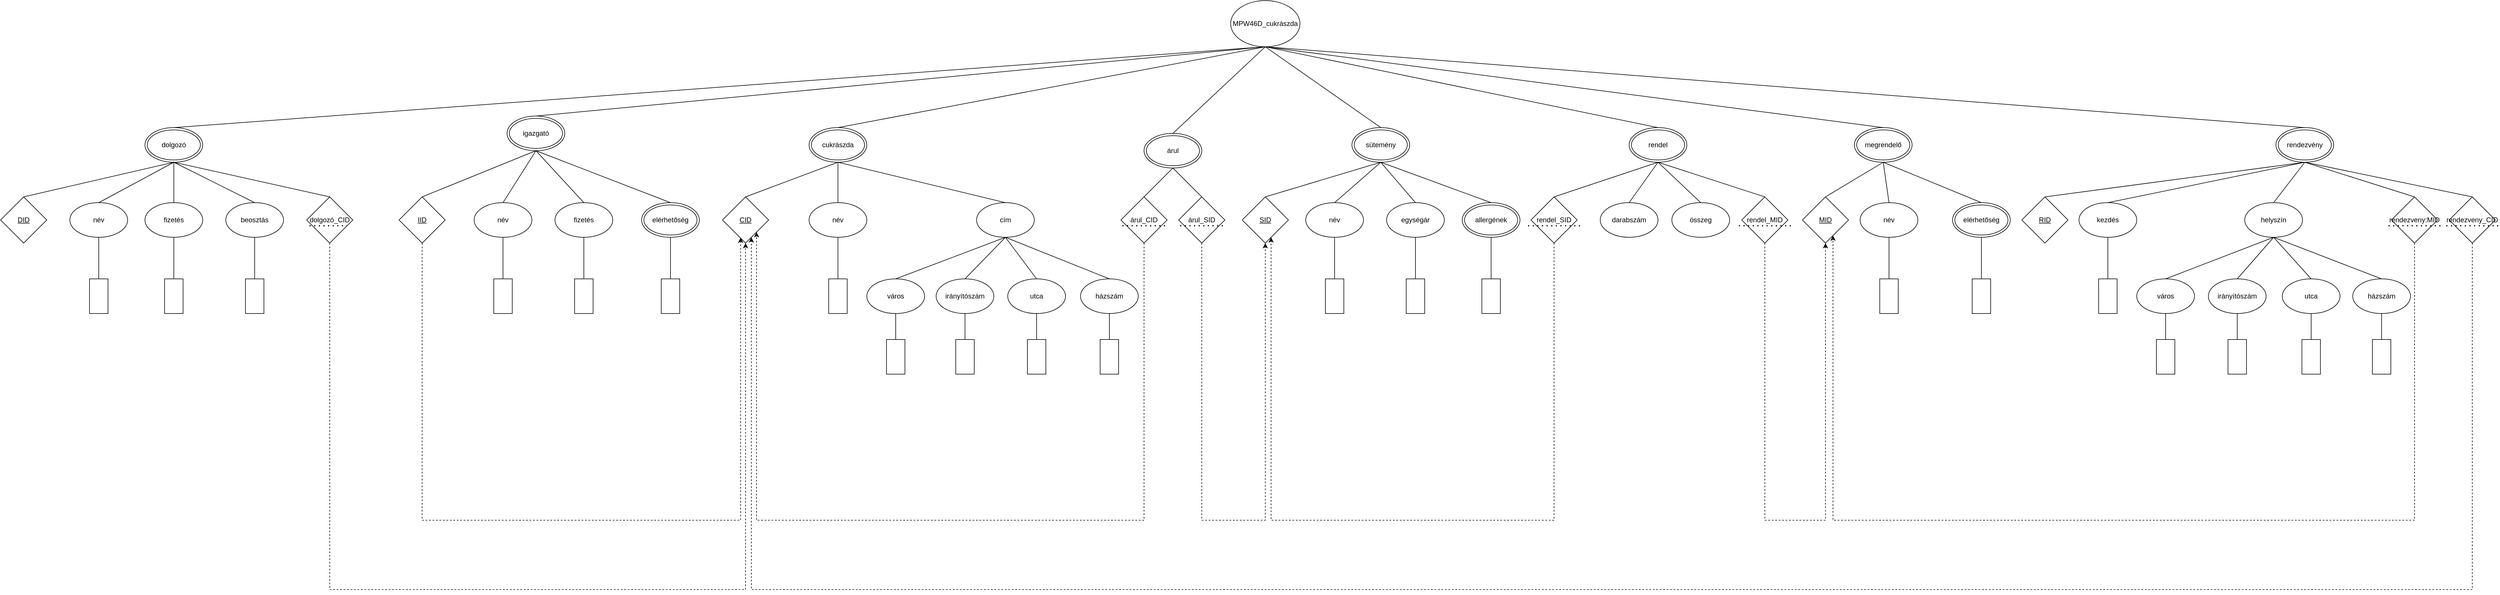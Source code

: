 <mxfile version="22.1.7" type="device">
  <diagram name="1 oldal" id="kQyhqsLt1N4-YeRwnBx1">
    <mxGraphModel dx="2977" dy="773" grid="1" gridSize="10" guides="1" tooltips="1" connect="1" arrows="1" fold="1" page="1" pageScale="1" pageWidth="827" pageHeight="1169" math="0" shadow="0">
      <root>
        <mxCell id="0" />
        <mxCell id="1" parent="0" />
        <mxCell id="gRaJhLfHDioGuFZC0slq-1" value="MPW46D_cukrászda" style="ellipse;whiteSpace=wrap;html=1;" parent="1" vertex="1">
          <mxGeometry x="790" y="20" width="120" height="80" as="geometry" />
        </mxCell>
        <mxCell id="gRaJhLfHDioGuFZC0slq-80" style="rounded=0;orthogonalLoop=1;jettySize=auto;html=1;exitX=0.5;exitY=0;exitDx=0;exitDy=0;entryX=0.5;entryY=1;entryDx=0;entryDy=0;endArrow=none;endFill=0;" parent="1" source="gRaJhLfHDioGuFZC0slq-2" target="gRaJhLfHDioGuFZC0slq-10" edge="1">
          <mxGeometry relative="1" as="geometry" />
        </mxCell>
        <mxCell id="gRaJhLfHDioGuFZC0slq-2" value="név" style="ellipse;whiteSpace=wrap;html=1;" parent="1" vertex="1">
          <mxGeometry x="60" y="370" width="100" height="60" as="geometry" />
        </mxCell>
        <mxCell id="gRaJhLfHDioGuFZC0slq-81" style="rounded=0;orthogonalLoop=1;jettySize=auto;html=1;exitX=0.5;exitY=0;exitDx=0;exitDy=0;entryX=0.5;entryY=1;entryDx=0;entryDy=0;endArrow=none;endFill=0;" parent="1" source="gRaJhLfHDioGuFZC0slq-3" target="gRaJhLfHDioGuFZC0slq-10" edge="1">
          <mxGeometry relative="1" as="geometry">
            <mxPoint x="200" y="320" as="targetPoint" />
          </mxGeometry>
        </mxCell>
        <mxCell id="gRaJhLfHDioGuFZC0slq-3" value="cím" style="ellipse;whiteSpace=wrap;html=1;" parent="1" vertex="1">
          <mxGeometry x="350" y="370" width="100" height="60" as="geometry" />
        </mxCell>
        <mxCell id="gRaJhLfHDioGuFZC0slq-63" style="rounded=0;orthogonalLoop=1;jettySize=auto;html=1;exitX=0.5;exitY=0;exitDx=0;exitDy=0;entryX=0.5;entryY=1;entryDx=0;entryDy=0;endArrow=none;endFill=0;" parent="1" source="gRaJhLfHDioGuFZC0slq-4" target="gRaJhLfHDioGuFZC0slq-7" edge="1">
          <mxGeometry relative="1" as="geometry" />
        </mxCell>
        <mxCell id="gRaJhLfHDioGuFZC0slq-4" value="név" style="ellipse;whiteSpace=wrap;html=1;" parent="1" vertex="1">
          <mxGeometry x="1880" y="370" width="100" height="60" as="geometry" />
        </mxCell>
        <mxCell id="gRaJhLfHDioGuFZC0slq-53" style="rounded=0;orthogonalLoop=1;jettySize=auto;html=1;exitX=0.5;exitY=0;exitDx=0;exitDy=0;entryX=0.5;entryY=1;entryDx=0;entryDy=0;endArrow=none;endFill=0;" parent="1" source="gRaJhLfHDioGuFZC0slq-5" target="gRaJhLfHDioGuFZC0slq-8" edge="1">
          <mxGeometry relative="1" as="geometry" />
        </mxCell>
        <mxCell id="gRaJhLfHDioGuFZC0slq-5" value="helyszín" style="ellipse;whiteSpace=wrap;html=1;" parent="1" vertex="1">
          <mxGeometry x="2546" y="370" width="100" height="60" as="geometry" />
        </mxCell>
        <mxCell id="gRaJhLfHDioGuFZC0slq-52" style="rounded=0;orthogonalLoop=1;jettySize=auto;html=1;exitX=0.5;exitY=0;exitDx=0;exitDy=0;entryX=0.5;entryY=1;entryDx=0;entryDy=0;endArrow=none;endFill=0;" parent="1" source="gRaJhLfHDioGuFZC0slq-6" target="gRaJhLfHDioGuFZC0slq-8" edge="1">
          <mxGeometry relative="1" as="geometry" />
        </mxCell>
        <mxCell id="gRaJhLfHDioGuFZC0slq-6" value="kezdés" style="ellipse;whiteSpace=wrap;html=1;" parent="1" vertex="1">
          <mxGeometry x="2259" y="370" width="100" height="60" as="geometry" />
        </mxCell>
        <mxCell id="gRaJhLfHDioGuFZC0slq-100" style="rounded=0;orthogonalLoop=1;jettySize=auto;html=1;exitX=0.5;exitY=0;exitDx=0;exitDy=0;entryX=0.5;entryY=1;entryDx=0;entryDy=0;endArrow=none;endFill=0;" parent="1" source="gRaJhLfHDioGuFZC0slq-7" target="gRaJhLfHDioGuFZC0slq-1" edge="1">
          <mxGeometry relative="1" as="geometry" />
        </mxCell>
        <mxCell id="gRaJhLfHDioGuFZC0slq-7" value="megrendelő" style="ellipse;shape=doubleEllipse;whiteSpace=wrap;html=1;" parent="1" vertex="1">
          <mxGeometry x="1870" y="240" width="100" height="60" as="geometry" />
        </mxCell>
        <mxCell id="gRaJhLfHDioGuFZC0slq-101" style="rounded=0;orthogonalLoop=1;jettySize=auto;html=1;exitX=0.5;exitY=0;exitDx=0;exitDy=0;entryX=0.5;entryY=1;entryDx=0;entryDy=0;endArrow=none;endFill=0;" parent="1" source="gRaJhLfHDioGuFZC0slq-8" target="gRaJhLfHDioGuFZC0slq-1" edge="1">
          <mxGeometry relative="1" as="geometry" />
        </mxCell>
        <mxCell id="gRaJhLfHDioGuFZC0slq-8" value="rendezvény" style="ellipse;shape=doubleEllipse;whiteSpace=wrap;html=1;" parent="1" vertex="1">
          <mxGeometry x="2600" y="240" width="100" height="60" as="geometry" />
        </mxCell>
        <mxCell id="gRaJhLfHDioGuFZC0slq-98" style="rounded=0;orthogonalLoop=1;jettySize=auto;html=1;exitX=0.5;exitY=0;exitDx=0;exitDy=0;entryX=0.5;entryY=1;entryDx=0;entryDy=0;endArrow=none;endFill=0;" parent="1" source="gRaJhLfHDioGuFZC0slq-9" target="gRaJhLfHDioGuFZC0slq-1" edge="1">
          <mxGeometry relative="1" as="geometry" />
        </mxCell>
        <mxCell id="gRaJhLfHDioGuFZC0slq-9" value="sütemény" style="ellipse;shape=doubleEllipse;whiteSpace=wrap;html=1;" parent="1" vertex="1">
          <mxGeometry x="1000" y="240" width="100" height="60" as="geometry" />
        </mxCell>
        <mxCell id="gRaJhLfHDioGuFZC0slq-96" style="rounded=0;orthogonalLoop=1;jettySize=auto;html=1;exitX=0.5;exitY=0;exitDx=0;exitDy=0;entryX=0.5;entryY=1;entryDx=0;entryDy=0;endArrow=none;endFill=0;" parent="1" source="gRaJhLfHDioGuFZC0slq-10" target="gRaJhLfHDioGuFZC0slq-1" edge="1">
          <mxGeometry relative="1" as="geometry" />
        </mxCell>
        <mxCell id="gRaJhLfHDioGuFZC0slq-10" value="cukrászda" style="ellipse;shape=doubleEllipse;whiteSpace=wrap;html=1;" parent="1" vertex="1">
          <mxGeometry x="60" y="240" width="100" height="60" as="geometry" />
        </mxCell>
        <mxCell id="gRaJhLfHDioGuFZC0slq-95" style="rounded=0;orthogonalLoop=1;jettySize=auto;html=1;exitX=0.5;exitY=0;exitDx=0;exitDy=0;entryX=0.5;entryY=1;entryDx=0;entryDy=0;endArrow=none;endFill=0;" parent="1" source="gRaJhLfHDioGuFZC0slq-11" target="gRaJhLfHDioGuFZC0slq-1" edge="1">
          <mxGeometry relative="1" as="geometry" />
        </mxCell>
        <mxCell id="gRaJhLfHDioGuFZC0slq-11" value="igazgató" style="ellipse;shape=doubleEllipse;whiteSpace=wrap;html=1;" parent="1" vertex="1">
          <mxGeometry x="-463" y="220" width="100" height="60" as="geometry" />
        </mxCell>
        <mxCell id="gRaJhLfHDioGuFZC0slq-94" style="rounded=0;orthogonalLoop=1;jettySize=auto;html=1;exitX=0.5;exitY=0;exitDx=0;exitDy=0;entryX=0.5;entryY=1;entryDx=0;entryDy=0;endArrow=none;endFill=0;" parent="1" source="gRaJhLfHDioGuFZC0slq-12" target="gRaJhLfHDioGuFZC0slq-1" edge="1">
          <mxGeometry relative="1" as="geometry" />
        </mxCell>
        <mxCell id="gRaJhLfHDioGuFZC0slq-12" value="dolgozó" style="ellipse;shape=doubleEllipse;whiteSpace=wrap;html=1;" parent="1" vertex="1">
          <mxGeometry x="-1090" y="240" width="100" height="60" as="geometry" />
        </mxCell>
        <mxCell id="gRaJhLfHDioGuFZC0slq-99" style="rounded=0;orthogonalLoop=1;jettySize=auto;html=1;exitX=0.5;exitY=0;exitDx=0;exitDy=0;entryX=0.5;entryY=1;entryDx=0;entryDy=0;endArrow=none;endFill=0;" parent="1" source="gRaJhLfHDioGuFZC0slq-13" target="gRaJhLfHDioGuFZC0slq-1" edge="1">
          <mxGeometry relative="1" as="geometry" />
        </mxCell>
        <mxCell id="gRaJhLfHDioGuFZC0slq-13" value="rendel" style="ellipse;shape=doubleEllipse;whiteSpace=wrap;html=1;" parent="1" vertex="1">
          <mxGeometry x="1480" y="240" width="100" height="60" as="geometry" />
        </mxCell>
        <mxCell id="gRaJhLfHDioGuFZC0slq-25" style="rounded=0;orthogonalLoop=1;jettySize=auto;html=1;exitX=0.5;exitY=0;exitDx=0;exitDy=0;entryX=0.5;entryY=1;entryDx=0;entryDy=0;endArrow=none;endFill=0;" parent="1" source="gRaJhLfHDioGuFZC0slq-15" target="gRaJhLfHDioGuFZC0slq-12" edge="1">
          <mxGeometry relative="1" as="geometry" />
        </mxCell>
        <mxCell id="gRaJhLfHDioGuFZC0slq-15" value="&lt;u&gt;DID&lt;/u&gt;" style="rhombus;whiteSpace=wrap;html=1;" parent="1" vertex="1">
          <mxGeometry x="-1340" y="360" width="80" height="80" as="geometry" />
        </mxCell>
        <mxCell id="gRaJhLfHDioGuFZC0slq-27" style="rounded=0;orthogonalLoop=1;jettySize=auto;html=1;exitX=0.5;exitY=0;exitDx=0;exitDy=0;entryX=0.5;entryY=1;entryDx=0;entryDy=0;endArrow=none;endFill=0;" parent="1" source="gRaJhLfHDioGuFZC0slq-16" target="gRaJhLfHDioGuFZC0slq-11" edge="1">
          <mxGeometry relative="1" as="geometry" />
        </mxCell>
        <mxCell id="gRaJhLfHDioGuFZC0slq-51" style="edgeStyle=orthogonalEdgeStyle;rounded=0;orthogonalLoop=1;jettySize=auto;html=1;exitX=0.5;exitY=1;exitDx=0;exitDy=0;entryX=0.393;entryY=0.883;entryDx=0;entryDy=0;entryPerimeter=0;dashed=1;" parent="1" source="gRaJhLfHDioGuFZC0slq-16" target="gRaJhLfHDioGuFZC0slq-17" edge="1">
          <mxGeometry relative="1" as="geometry">
            <Array as="points">
              <mxPoint x="-610" y="920" />
              <mxPoint x="-59" y="920" />
            </Array>
          </mxGeometry>
        </mxCell>
        <mxCell id="gRaJhLfHDioGuFZC0slq-16" value="&lt;u&gt;IID&lt;/u&gt;" style="rhombus;whiteSpace=wrap;html=1;" parent="1" vertex="1">
          <mxGeometry x="-650" y="360" width="80" height="80" as="geometry" />
        </mxCell>
        <mxCell id="gRaJhLfHDioGuFZC0slq-28" style="rounded=0;orthogonalLoop=1;jettySize=auto;html=1;exitX=0.5;exitY=0;exitDx=0;exitDy=0;entryX=0.5;entryY=1;entryDx=0;entryDy=0;endArrow=none;endFill=0;" parent="1" source="gRaJhLfHDioGuFZC0slq-17" target="gRaJhLfHDioGuFZC0slq-10" edge="1">
          <mxGeometry relative="1" as="geometry" />
        </mxCell>
        <mxCell id="gRaJhLfHDioGuFZC0slq-17" value="&lt;u&gt;CID&lt;/u&gt;" style="rhombus;whiteSpace=wrap;html=1;" parent="1" vertex="1">
          <mxGeometry x="-90" y="360" width="80" height="80" as="geometry" />
        </mxCell>
        <mxCell id="gRaJhLfHDioGuFZC0slq-29" style="rounded=0;orthogonalLoop=1;jettySize=auto;html=1;exitX=0.5;exitY=0;exitDx=0;exitDy=0;entryX=0.5;entryY=1;entryDx=0;entryDy=0;endArrow=none;endFill=0;" parent="1" source="gRaJhLfHDioGuFZC0slq-18" target="gRaJhLfHDioGuFZC0slq-9" edge="1">
          <mxGeometry relative="1" as="geometry" />
        </mxCell>
        <mxCell id="gRaJhLfHDioGuFZC0slq-18" value="&lt;u&gt;SID&lt;/u&gt;" style="rhombus;whiteSpace=wrap;html=1;" parent="1" vertex="1">
          <mxGeometry x="810" y="360" width="80" height="80" as="geometry" />
        </mxCell>
        <mxCell id="gRaJhLfHDioGuFZC0slq-30" style="rounded=0;orthogonalLoop=1;jettySize=auto;html=1;exitX=0.5;exitY=0;exitDx=0;exitDy=0;entryX=0.5;entryY=1;entryDx=0;entryDy=0;endArrow=none;endFill=0;" parent="1" source="gRaJhLfHDioGuFZC0slq-19" target="gRaJhLfHDioGuFZC0slq-7" edge="1">
          <mxGeometry relative="1" as="geometry" />
        </mxCell>
        <mxCell id="gRaJhLfHDioGuFZC0slq-19" value="&lt;u&gt;MID&lt;/u&gt;" style="rhombus;whiteSpace=wrap;html=1;" parent="1" vertex="1">
          <mxGeometry x="1780" y="360" width="80" height="80" as="geometry" />
        </mxCell>
        <mxCell id="gRaJhLfHDioGuFZC0slq-31" style="rounded=0;orthogonalLoop=1;jettySize=auto;html=1;exitX=0.5;exitY=0;exitDx=0;exitDy=0;entryX=0.5;entryY=1;entryDx=0;entryDy=0;endArrow=none;endFill=0;" parent="1" source="gRaJhLfHDioGuFZC0slq-20" target="gRaJhLfHDioGuFZC0slq-8" edge="1">
          <mxGeometry relative="1" as="geometry" />
        </mxCell>
        <mxCell id="gRaJhLfHDioGuFZC0slq-20" value="&lt;u&gt;RID&lt;/u&gt;" style="rhombus;whiteSpace=wrap;html=1;" parent="1" vertex="1">
          <mxGeometry x="2160" y="360" width="80" height="80" as="geometry" />
        </mxCell>
        <mxCell id="gRaJhLfHDioGuFZC0slq-22" style="edgeStyle=orthogonalEdgeStyle;rounded=0;orthogonalLoop=1;jettySize=auto;html=1;exitX=0.5;exitY=1;exitDx=0;exitDy=0;entryX=0.5;entryY=1;entryDx=0;entryDy=0;dashed=1;" parent="1" source="gRaJhLfHDioGuFZC0slq-21" target="gRaJhLfHDioGuFZC0slq-17" edge="1">
          <mxGeometry relative="1" as="geometry">
            <Array as="points">
              <mxPoint x="-770" y="1040" />
              <mxPoint x="-50" y="1040" />
            </Array>
          </mxGeometry>
        </mxCell>
        <mxCell id="gRaJhLfHDioGuFZC0slq-26" style="rounded=0;orthogonalLoop=1;jettySize=auto;html=1;exitX=0.5;exitY=0;exitDx=0;exitDy=0;entryX=0.5;entryY=1;entryDx=0;entryDy=0;endArrow=none;endFill=0;" parent="1" source="gRaJhLfHDioGuFZC0slq-21" target="gRaJhLfHDioGuFZC0slq-12" edge="1">
          <mxGeometry relative="1" as="geometry" />
        </mxCell>
        <mxCell id="gRaJhLfHDioGuFZC0slq-21" value="dolgozó_CID" style="rhombus;whiteSpace=wrap;html=1;" parent="1" vertex="1">
          <mxGeometry x="-810" y="360" width="80" height="80" as="geometry" />
        </mxCell>
        <mxCell id="gRaJhLfHDioGuFZC0slq-97" style="rounded=0;orthogonalLoop=1;jettySize=auto;html=1;exitX=0.5;exitY=0;exitDx=0;exitDy=0;entryX=0.5;entryY=1;entryDx=0;entryDy=0;endArrow=none;endFill=0;" parent="1" source="gRaJhLfHDioGuFZC0slq-23" target="gRaJhLfHDioGuFZC0slq-1" edge="1">
          <mxGeometry relative="1" as="geometry" />
        </mxCell>
        <mxCell id="gRaJhLfHDioGuFZC0slq-23" value="árul" style="ellipse;shape=doubleEllipse;whiteSpace=wrap;html=1;" parent="1" vertex="1">
          <mxGeometry x="640" y="250" width="100" height="60" as="geometry" />
        </mxCell>
        <mxCell id="gRaJhLfHDioGuFZC0slq-34" style="rounded=0;orthogonalLoop=1;jettySize=auto;html=1;exitX=0.5;exitY=0;exitDx=0;exitDy=0;entryX=0.5;entryY=1;entryDx=0;entryDy=0;endArrow=none;endFill=0;" parent="1" source="gRaJhLfHDioGuFZC0slq-32" target="gRaJhLfHDioGuFZC0slq-23" edge="1">
          <mxGeometry relative="1" as="geometry" />
        </mxCell>
        <mxCell id="gRaJhLfHDioGuFZC0slq-38" style="edgeStyle=orthogonalEdgeStyle;rounded=0;orthogonalLoop=1;jettySize=auto;html=1;exitX=0.5;exitY=1;exitDx=0;exitDy=0;dashed=1;" parent="1" source="gRaJhLfHDioGuFZC0slq-32" target="gRaJhLfHDioGuFZC0slq-17" edge="1">
          <mxGeometry relative="1" as="geometry">
            <Array as="points">
              <mxPoint x="640" y="920" />
              <mxPoint x="-31" y="920" />
            </Array>
          </mxGeometry>
        </mxCell>
        <mxCell id="gRaJhLfHDioGuFZC0slq-32" value="árul_CID" style="rhombus;whiteSpace=wrap;html=1;" parent="1" vertex="1">
          <mxGeometry x="600" y="360" width="80" height="80" as="geometry" />
        </mxCell>
        <mxCell id="gRaJhLfHDioGuFZC0slq-35" style="rounded=0;orthogonalLoop=1;jettySize=auto;html=1;exitX=0.5;exitY=0;exitDx=0;exitDy=0;endArrow=none;endFill=0;entryX=0.5;entryY=1;entryDx=0;entryDy=0;" parent="1" source="gRaJhLfHDioGuFZC0slq-33" target="gRaJhLfHDioGuFZC0slq-23" edge="1">
          <mxGeometry relative="1" as="geometry" />
        </mxCell>
        <mxCell id="gRaJhLfHDioGuFZC0slq-37" style="edgeStyle=orthogonalEdgeStyle;rounded=0;orthogonalLoop=1;jettySize=auto;html=1;exitX=0.5;exitY=1;exitDx=0;exitDy=0;entryX=0.5;entryY=1;entryDx=0;entryDy=0;dashed=1;" parent="1" source="gRaJhLfHDioGuFZC0slq-33" target="gRaJhLfHDioGuFZC0slq-18" edge="1">
          <mxGeometry relative="1" as="geometry">
            <Array as="points">
              <mxPoint x="740" y="920" />
              <mxPoint x="850" y="920" />
            </Array>
          </mxGeometry>
        </mxCell>
        <mxCell id="gRaJhLfHDioGuFZC0slq-33" value="árul_SID" style="rhombus;whiteSpace=wrap;html=1;" parent="1" vertex="1">
          <mxGeometry x="700" y="360" width="80" height="80" as="geometry" />
        </mxCell>
        <mxCell id="gRaJhLfHDioGuFZC0slq-41" style="rounded=0;orthogonalLoop=1;jettySize=auto;html=1;exitX=0.5;exitY=0;exitDx=0;exitDy=0;entryX=0.5;entryY=1;entryDx=0;entryDy=0;endArrow=none;endFill=0;" parent="1" source="gRaJhLfHDioGuFZC0slq-39" target="gRaJhLfHDioGuFZC0slq-13" edge="1">
          <mxGeometry relative="1" as="geometry" />
        </mxCell>
        <mxCell id="gRaJhLfHDioGuFZC0slq-43" style="edgeStyle=orthogonalEdgeStyle;rounded=0;orthogonalLoop=1;jettySize=auto;html=1;exitX=0.5;exitY=1;exitDx=0;exitDy=0;dashed=1;" parent="1" source="gRaJhLfHDioGuFZC0slq-39" target="gRaJhLfHDioGuFZC0slq-18" edge="1">
          <mxGeometry relative="1" as="geometry">
            <Array as="points">
              <mxPoint x="1350" y="920" />
              <mxPoint x="860" y="920" />
            </Array>
          </mxGeometry>
        </mxCell>
        <mxCell id="gRaJhLfHDioGuFZC0slq-39" value="rendel_SID" style="rhombus;whiteSpace=wrap;html=1;" parent="1" vertex="1">
          <mxGeometry x="1310" y="360" width="80" height="80" as="geometry" />
        </mxCell>
        <mxCell id="gRaJhLfHDioGuFZC0slq-42" style="rounded=0;orthogonalLoop=1;jettySize=auto;html=1;exitX=0.5;exitY=0;exitDx=0;exitDy=0;endArrow=none;endFill=0;entryX=0.5;entryY=1;entryDx=0;entryDy=0;" parent="1" source="gRaJhLfHDioGuFZC0slq-40" target="gRaJhLfHDioGuFZC0slq-13" edge="1">
          <mxGeometry relative="1" as="geometry">
            <mxPoint x="1180" y="320" as="targetPoint" />
          </mxGeometry>
        </mxCell>
        <mxCell id="gRaJhLfHDioGuFZC0slq-44" style="edgeStyle=orthogonalEdgeStyle;rounded=0;orthogonalLoop=1;jettySize=auto;html=1;exitX=0.5;exitY=1;exitDx=0;exitDy=0;entryX=0.5;entryY=1;entryDx=0;entryDy=0;dashed=1;" parent="1" source="gRaJhLfHDioGuFZC0slq-40" target="gRaJhLfHDioGuFZC0slq-19" edge="1">
          <mxGeometry relative="1" as="geometry">
            <Array as="points">
              <mxPoint x="1715" y="920" />
              <mxPoint x="1820" y="920" />
            </Array>
          </mxGeometry>
        </mxCell>
        <mxCell id="gRaJhLfHDioGuFZC0slq-40" value="rendel_MID" style="rhombus;whiteSpace=wrap;html=1;" parent="1" vertex="1">
          <mxGeometry x="1675" y="360" width="80" height="80" as="geometry" />
        </mxCell>
        <mxCell id="gRaJhLfHDioGuFZC0slq-46" style="rounded=0;orthogonalLoop=1;jettySize=auto;html=1;exitX=0.5;exitY=0;exitDx=0;exitDy=0;entryX=0.5;entryY=1;entryDx=0;entryDy=0;endArrow=none;endFill=0;" parent="1" source="gRaJhLfHDioGuFZC0slq-45" target="gRaJhLfHDioGuFZC0slq-8" edge="1">
          <mxGeometry relative="1" as="geometry" />
        </mxCell>
        <mxCell id="gRaJhLfHDioGuFZC0slq-47" style="edgeStyle=orthogonalEdgeStyle;rounded=0;orthogonalLoop=1;jettySize=auto;html=1;exitX=0.5;exitY=1;exitDx=0;exitDy=0;dashed=1;" parent="1" source="gRaJhLfHDioGuFZC0slq-45" target="gRaJhLfHDioGuFZC0slq-19" edge="1">
          <mxGeometry relative="1" as="geometry">
            <Array as="points">
              <mxPoint x="2840" y="920" />
              <mxPoint x="1833" y="920" />
            </Array>
          </mxGeometry>
        </mxCell>
        <mxCell id="gRaJhLfHDioGuFZC0slq-45" value="rendezveny:MID" style="rhombus;whiteSpace=wrap;html=1;" parent="1" vertex="1">
          <mxGeometry x="2800" y="360" width="80" height="80" as="geometry" />
        </mxCell>
        <mxCell id="gRaJhLfHDioGuFZC0slq-49" style="rounded=0;orthogonalLoop=1;jettySize=auto;html=1;exitX=0.5;exitY=0;exitDx=0;exitDy=0;entryX=0.5;entryY=1;entryDx=0;entryDy=0;endArrow=none;endFill=0;" parent="1" source="gRaJhLfHDioGuFZC0slq-48" target="gRaJhLfHDioGuFZC0slq-8" edge="1">
          <mxGeometry relative="1" as="geometry" />
        </mxCell>
        <mxCell id="gRaJhLfHDioGuFZC0slq-50" style="edgeStyle=orthogonalEdgeStyle;rounded=0;orthogonalLoop=1;jettySize=auto;html=1;exitX=0.5;exitY=1;exitDx=0;exitDy=0;entryX=0.625;entryY=0.875;entryDx=0;entryDy=0;entryPerimeter=0;dashed=1;" parent="1" source="gRaJhLfHDioGuFZC0slq-48" target="gRaJhLfHDioGuFZC0slq-17" edge="1">
          <mxGeometry relative="1" as="geometry">
            <Array as="points">
              <mxPoint x="2940" y="1040" />
              <mxPoint x="-40" y="1040" />
            </Array>
          </mxGeometry>
        </mxCell>
        <mxCell id="gRaJhLfHDioGuFZC0slq-48" value="rendezveny_CID" style="rhombus;whiteSpace=wrap;html=1;" parent="1" vertex="1">
          <mxGeometry x="2900" y="360" width="80" height="80" as="geometry" />
        </mxCell>
        <mxCell id="gRaJhLfHDioGuFZC0slq-61" style="rounded=0;orthogonalLoop=1;jettySize=auto;html=1;exitX=0.5;exitY=0;exitDx=0;exitDy=0;endArrow=none;endFill=0;entryX=0.5;entryY=1;entryDx=0;entryDy=0;" parent="1" source="gRaJhLfHDioGuFZC0slq-54" target="gRaJhLfHDioGuFZC0slq-5" edge="1">
          <mxGeometry relative="1" as="geometry">
            <mxPoint x="2620" y="415" as="targetPoint" />
          </mxGeometry>
        </mxCell>
        <mxCell id="gRaJhLfHDioGuFZC0slq-54" value="házszám" style="ellipse;whiteSpace=wrap;html=1;" parent="1" vertex="1">
          <mxGeometry x="2733" y="502" width="100" height="60" as="geometry" />
        </mxCell>
        <mxCell id="gRaJhLfHDioGuFZC0slq-60" style="rounded=0;orthogonalLoop=1;jettySize=auto;html=1;exitX=0.5;exitY=0;exitDx=0;exitDy=0;endArrow=none;endFill=0;entryX=0.5;entryY=1;entryDx=0;entryDy=0;" parent="1" source="gRaJhLfHDioGuFZC0slq-55" target="gRaJhLfHDioGuFZC0slq-5" edge="1">
          <mxGeometry relative="1" as="geometry">
            <mxPoint x="2620" y="415" as="targetPoint" />
          </mxGeometry>
        </mxCell>
        <mxCell id="gRaJhLfHDioGuFZC0slq-55" value="utca" style="ellipse;whiteSpace=wrap;html=1;" parent="1" vertex="1">
          <mxGeometry x="2611" y="502" width="100" height="60" as="geometry" />
        </mxCell>
        <mxCell id="gRaJhLfHDioGuFZC0slq-59" style="rounded=0;orthogonalLoop=1;jettySize=auto;html=1;exitX=0.5;exitY=0;exitDx=0;exitDy=0;endArrow=none;endFill=0;entryX=0.5;entryY=1;entryDx=0;entryDy=0;" parent="1" source="gRaJhLfHDioGuFZC0slq-56" target="gRaJhLfHDioGuFZC0slq-5" edge="1">
          <mxGeometry relative="1" as="geometry">
            <mxPoint x="2620" y="415" as="targetPoint" />
          </mxGeometry>
        </mxCell>
        <mxCell id="gRaJhLfHDioGuFZC0slq-56" value="irányítószám" style="ellipse;whiteSpace=wrap;html=1;" parent="1" vertex="1">
          <mxGeometry x="2483" y="502" width="100" height="60" as="geometry" />
        </mxCell>
        <mxCell id="gRaJhLfHDioGuFZC0slq-58" style="rounded=0;orthogonalLoop=1;jettySize=auto;html=1;exitX=0.5;exitY=0;exitDx=0;exitDy=0;entryX=0.5;entryY=1;entryDx=0;entryDy=0;endArrow=none;endFill=0;" parent="1" source="gRaJhLfHDioGuFZC0slq-57" target="gRaJhLfHDioGuFZC0slq-5" edge="1">
          <mxGeometry relative="1" as="geometry" />
        </mxCell>
        <mxCell id="gRaJhLfHDioGuFZC0slq-57" value="város" style="ellipse;whiteSpace=wrap;html=1;" parent="1" vertex="1">
          <mxGeometry x="2359" y="502" width="100" height="60" as="geometry" />
        </mxCell>
        <mxCell id="gRaJhLfHDioGuFZC0slq-64" style="rounded=0;orthogonalLoop=1;jettySize=auto;html=1;exitX=0.5;exitY=0;exitDx=0;exitDy=0;entryX=0.5;entryY=1;entryDx=0;entryDy=0;endArrow=none;endFill=0;" parent="1" source="gRaJhLfHDioGuFZC0slq-62" target="gRaJhLfHDioGuFZC0slq-7" edge="1">
          <mxGeometry relative="1" as="geometry" />
        </mxCell>
        <mxCell id="gRaJhLfHDioGuFZC0slq-62" value="elérhetőség" style="ellipse;shape=doubleEllipse;whiteSpace=wrap;html=1;" parent="1" vertex="1">
          <mxGeometry x="2040" y="370" width="100" height="60" as="geometry" />
        </mxCell>
        <mxCell id="gRaJhLfHDioGuFZC0slq-69" style="rounded=0;orthogonalLoop=1;jettySize=auto;html=1;exitX=0.5;exitY=0;exitDx=0;exitDy=0;entryX=0.5;entryY=1;entryDx=0;entryDy=0;endArrow=none;endFill=0;" parent="1" source="gRaJhLfHDioGuFZC0slq-65" target="gRaJhLfHDioGuFZC0slq-9" edge="1">
          <mxGeometry relative="1" as="geometry" />
        </mxCell>
        <mxCell id="gRaJhLfHDioGuFZC0slq-65" value="név" style="ellipse;whiteSpace=wrap;html=1;" parent="1" vertex="1">
          <mxGeometry x="920" y="370" width="100" height="60" as="geometry" />
        </mxCell>
        <mxCell id="gRaJhLfHDioGuFZC0slq-70" style="rounded=0;orthogonalLoop=1;jettySize=auto;html=1;exitX=0.5;exitY=0;exitDx=0;exitDy=0;endArrow=none;endFill=0;entryX=0.5;entryY=1;entryDx=0;entryDy=0;" parent="1" source="gRaJhLfHDioGuFZC0slq-66" target="gRaJhLfHDioGuFZC0slq-9" edge="1">
          <mxGeometry relative="1" as="geometry">
            <mxPoint x="1060" y="340" as="targetPoint" />
          </mxGeometry>
        </mxCell>
        <mxCell id="gRaJhLfHDioGuFZC0slq-66" value="egységár" style="ellipse;whiteSpace=wrap;html=1;" parent="1" vertex="1">
          <mxGeometry x="1060" y="370" width="100" height="60" as="geometry" />
        </mxCell>
        <mxCell id="gRaJhLfHDioGuFZC0slq-77" style="rounded=0;orthogonalLoop=1;jettySize=auto;html=1;exitX=0.5;exitY=0;exitDx=0;exitDy=0;entryX=0.5;entryY=1;entryDx=0;entryDy=0;endArrow=none;endFill=0;" parent="1" source="gRaJhLfHDioGuFZC0slq-67" target="gRaJhLfHDioGuFZC0slq-3" edge="1">
          <mxGeometry relative="1" as="geometry" />
        </mxCell>
        <mxCell id="gRaJhLfHDioGuFZC0slq-67" value="irányítószám" style="ellipse;whiteSpace=wrap;html=1;" parent="1" vertex="1">
          <mxGeometry x="280" y="502" width="100" height="60" as="geometry" />
        </mxCell>
        <mxCell id="gRaJhLfHDioGuFZC0slq-71" style="rounded=0;orthogonalLoop=1;jettySize=auto;html=1;exitX=0.5;exitY=0;exitDx=0;exitDy=0;entryX=0.5;entryY=1;entryDx=0;entryDy=0;endArrow=none;endFill=0;" parent="1" source="gRaJhLfHDioGuFZC0slq-68" target="gRaJhLfHDioGuFZC0slq-9" edge="1">
          <mxGeometry relative="1" as="geometry" />
        </mxCell>
        <mxCell id="gRaJhLfHDioGuFZC0slq-68" value="allergének" style="ellipse;shape=doubleEllipse;whiteSpace=wrap;html=1;" parent="1" vertex="1">
          <mxGeometry x="1191" y="370" width="100" height="60" as="geometry" />
        </mxCell>
        <mxCell id="gRaJhLfHDioGuFZC0slq-76" style="rounded=0;orthogonalLoop=1;jettySize=auto;html=1;exitX=0.5;exitY=0;exitDx=0;exitDy=0;entryX=0.5;entryY=1;entryDx=0;entryDy=0;endArrow=none;endFill=0;" parent="1" source="gRaJhLfHDioGuFZC0slq-73" target="gRaJhLfHDioGuFZC0slq-3" edge="1">
          <mxGeometry relative="1" as="geometry" />
        </mxCell>
        <mxCell id="gRaJhLfHDioGuFZC0slq-73" value="város" style="ellipse;whiteSpace=wrap;html=1;" parent="1" vertex="1">
          <mxGeometry x="160" y="502" width="100" height="60" as="geometry" />
        </mxCell>
        <mxCell id="gRaJhLfHDioGuFZC0slq-78" style="rounded=0;orthogonalLoop=1;jettySize=auto;html=1;exitX=0.5;exitY=0;exitDx=0;exitDy=0;entryX=0.5;entryY=1;entryDx=0;entryDy=0;endArrow=none;endFill=0;" parent="1" source="gRaJhLfHDioGuFZC0slq-74" target="gRaJhLfHDioGuFZC0slq-3" edge="1">
          <mxGeometry relative="1" as="geometry" />
        </mxCell>
        <mxCell id="gRaJhLfHDioGuFZC0slq-74" value="utca" style="ellipse;whiteSpace=wrap;html=1;" parent="1" vertex="1">
          <mxGeometry x="404" y="502" width="100" height="60" as="geometry" />
        </mxCell>
        <mxCell id="gRaJhLfHDioGuFZC0slq-79" style="rounded=0;orthogonalLoop=1;jettySize=auto;html=1;exitX=0.5;exitY=0;exitDx=0;exitDy=0;entryX=0.5;entryY=1;entryDx=0;entryDy=0;endArrow=none;endFill=0;" parent="1" source="gRaJhLfHDioGuFZC0slq-75" target="gRaJhLfHDioGuFZC0slq-3" edge="1">
          <mxGeometry relative="1" as="geometry" />
        </mxCell>
        <mxCell id="gRaJhLfHDioGuFZC0slq-75" value="házszám" style="ellipse;whiteSpace=wrap;html=1;" parent="1" vertex="1">
          <mxGeometry x="530" y="502" width="100" height="60" as="geometry" />
        </mxCell>
        <mxCell id="gRaJhLfHDioGuFZC0slq-85" style="rounded=0;orthogonalLoop=1;jettySize=auto;html=1;exitX=0.5;exitY=0;exitDx=0;exitDy=0;entryX=0.5;entryY=1;entryDx=0;entryDy=0;endArrow=none;endFill=0;" parent="1" source="gRaJhLfHDioGuFZC0slq-82" target="gRaJhLfHDioGuFZC0slq-11" edge="1">
          <mxGeometry relative="1" as="geometry" />
        </mxCell>
        <mxCell id="gRaJhLfHDioGuFZC0slq-82" value="név" style="ellipse;whiteSpace=wrap;html=1;" parent="1" vertex="1">
          <mxGeometry x="-520" y="370" width="100" height="60" as="geometry" />
        </mxCell>
        <mxCell id="gRaJhLfHDioGuFZC0slq-86" style="rounded=0;orthogonalLoop=1;jettySize=auto;html=1;exitX=0.5;exitY=0;exitDx=0;exitDy=0;entryX=0.5;entryY=1;entryDx=0;entryDy=0;endArrow=none;endFill=0;" parent="1" source="gRaJhLfHDioGuFZC0slq-83" target="gRaJhLfHDioGuFZC0slq-11" edge="1">
          <mxGeometry relative="1" as="geometry">
            <mxPoint x="-350" y="310" as="targetPoint" />
          </mxGeometry>
        </mxCell>
        <mxCell id="gRaJhLfHDioGuFZC0slq-83" value="fizetés" style="ellipse;whiteSpace=wrap;html=1;" parent="1" vertex="1">
          <mxGeometry x="-380" y="370" width="100" height="60" as="geometry" />
        </mxCell>
        <mxCell id="gRaJhLfHDioGuFZC0slq-87" style="rounded=0;orthogonalLoop=1;jettySize=auto;html=1;exitX=0.5;exitY=0;exitDx=0;exitDy=0;entryX=0.5;entryY=1;entryDx=0;entryDy=0;endArrow=none;endFill=0;" parent="1" source="gRaJhLfHDioGuFZC0slq-84" target="gRaJhLfHDioGuFZC0slq-11" edge="1">
          <mxGeometry relative="1" as="geometry" />
        </mxCell>
        <mxCell id="gRaJhLfHDioGuFZC0slq-84" value="elérhetőség" style="ellipse;shape=doubleEllipse;whiteSpace=wrap;html=1;" parent="1" vertex="1">
          <mxGeometry x="-230" y="370" width="100" height="60" as="geometry" />
        </mxCell>
        <mxCell id="gRaJhLfHDioGuFZC0slq-91" style="rounded=0;orthogonalLoop=1;jettySize=auto;html=1;exitX=0.5;exitY=0;exitDx=0;exitDy=0;entryX=0.5;entryY=1;entryDx=0;entryDy=0;endArrow=none;endFill=0;" parent="1" source="gRaJhLfHDioGuFZC0slq-88" target="gRaJhLfHDioGuFZC0slq-12" edge="1">
          <mxGeometry relative="1" as="geometry" />
        </mxCell>
        <mxCell id="gRaJhLfHDioGuFZC0slq-88" value="név" style="ellipse;whiteSpace=wrap;html=1;" parent="1" vertex="1">
          <mxGeometry x="-1220" y="370" width="100" height="60" as="geometry" />
        </mxCell>
        <mxCell id="gRaJhLfHDioGuFZC0slq-92" style="rounded=0;orthogonalLoop=1;jettySize=auto;html=1;exitX=0.5;exitY=0;exitDx=0;exitDy=0;entryX=0.5;entryY=1;entryDx=0;entryDy=0;endArrow=none;endFill=0;" parent="1" source="gRaJhLfHDioGuFZC0slq-89" target="gRaJhLfHDioGuFZC0slq-12" edge="1">
          <mxGeometry relative="1" as="geometry" />
        </mxCell>
        <mxCell id="gRaJhLfHDioGuFZC0slq-89" value="fizetés" style="ellipse;whiteSpace=wrap;html=1;" parent="1" vertex="1">
          <mxGeometry x="-1090" y="370" width="100" height="60" as="geometry" />
        </mxCell>
        <mxCell id="gRaJhLfHDioGuFZC0slq-93" style="rounded=0;orthogonalLoop=1;jettySize=auto;html=1;exitX=0.5;exitY=0;exitDx=0;exitDy=0;entryX=0.5;entryY=1;entryDx=0;entryDy=0;endArrow=none;endFill=0;" parent="1" source="gRaJhLfHDioGuFZC0slq-90" target="gRaJhLfHDioGuFZC0slq-12" edge="1">
          <mxGeometry relative="1" as="geometry" />
        </mxCell>
        <mxCell id="gRaJhLfHDioGuFZC0slq-90" value="beosztás" style="ellipse;whiteSpace=wrap;html=1;" parent="1" vertex="1">
          <mxGeometry x="-950" y="370" width="100" height="60" as="geometry" />
        </mxCell>
        <mxCell id="gRaJhLfHDioGuFZC0slq-107" style="edgeStyle=orthogonalEdgeStyle;rounded=0;orthogonalLoop=1;jettySize=auto;html=1;exitX=0.5;exitY=0;exitDx=0;exitDy=0;entryX=0.5;entryY=1;entryDx=0;entryDy=0;endArrow=none;endFill=0;" parent="1" source="gRaJhLfHDioGuFZC0slq-102" target="gRaJhLfHDioGuFZC0slq-57" edge="1">
          <mxGeometry relative="1" as="geometry" />
        </mxCell>
        <mxCell id="gRaJhLfHDioGuFZC0slq-102" value="" style="rounded=0;whiteSpace=wrap;html=1;" parent="1" vertex="1">
          <mxGeometry x="2393" y="607" width="32" height="60" as="geometry" />
        </mxCell>
        <mxCell id="gRaJhLfHDioGuFZC0slq-108" style="edgeStyle=orthogonalEdgeStyle;rounded=0;orthogonalLoop=1;jettySize=auto;html=1;exitX=0.5;exitY=0;exitDx=0;exitDy=0;entryX=0.5;entryY=1;entryDx=0;entryDy=0;endArrow=none;endFill=0;" parent="1" source="gRaJhLfHDioGuFZC0slq-103" target="gRaJhLfHDioGuFZC0slq-56" edge="1">
          <mxGeometry relative="1" as="geometry" />
        </mxCell>
        <mxCell id="gRaJhLfHDioGuFZC0slq-103" value="" style="rounded=0;whiteSpace=wrap;html=1;" parent="1" vertex="1">
          <mxGeometry x="2517" y="607" width="32" height="60" as="geometry" />
        </mxCell>
        <mxCell id="gRaJhLfHDioGuFZC0slq-109" style="edgeStyle=orthogonalEdgeStyle;rounded=0;orthogonalLoop=1;jettySize=auto;html=1;exitX=0.5;exitY=0;exitDx=0;exitDy=0;entryX=0.5;entryY=1;entryDx=0;entryDy=0;endArrow=none;endFill=0;" parent="1" source="gRaJhLfHDioGuFZC0slq-104" target="gRaJhLfHDioGuFZC0slq-55" edge="1">
          <mxGeometry relative="1" as="geometry" />
        </mxCell>
        <mxCell id="gRaJhLfHDioGuFZC0slq-104" value="" style="rounded=0;whiteSpace=wrap;html=1;" parent="1" vertex="1">
          <mxGeometry x="2645" y="607" width="32" height="60" as="geometry" />
        </mxCell>
        <mxCell id="gRaJhLfHDioGuFZC0slq-110" style="edgeStyle=orthogonalEdgeStyle;rounded=0;orthogonalLoop=1;jettySize=auto;html=1;exitX=0.5;exitY=0;exitDx=0;exitDy=0;entryX=0.5;entryY=1;entryDx=0;entryDy=0;endArrow=none;endFill=0;" parent="1" source="gRaJhLfHDioGuFZC0slq-105" target="gRaJhLfHDioGuFZC0slq-54" edge="1">
          <mxGeometry relative="1" as="geometry" />
        </mxCell>
        <mxCell id="gRaJhLfHDioGuFZC0slq-105" value="" style="rounded=0;whiteSpace=wrap;html=1;" parent="1" vertex="1">
          <mxGeometry x="2767" y="607" width="32" height="60" as="geometry" />
        </mxCell>
        <mxCell id="gRaJhLfHDioGuFZC0slq-112" style="edgeStyle=orthogonalEdgeStyle;rounded=0;orthogonalLoop=1;jettySize=auto;html=1;exitX=0.5;exitY=0;exitDx=0;exitDy=0;entryX=0.5;entryY=1;entryDx=0;entryDy=0;endArrow=none;endFill=0;" parent="1" source="gRaJhLfHDioGuFZC0slq-111" target="gRaJhLfHDioGuFZC0slq-6" edge="1">
          <mxGeometry relative="1" as="geometry" />
        </mxCell>
        <mxCell id="gRaJhLfHDioGuFZC0slq-111" value="" style="rounded=0;whiteSpace=wrap;html=1;" parent="1" vertex="1">
          <mxGeometry x="2293" y="502" width="32" height="60" as="geometry" />
        </mxCell>
        <mxCell id="gRaJhLfHDioGuFZC0slq-116" style="edgeStyle=orthogonalEdgeStyle;rounded=0;orthogonalLoop=1;jettySize=auto;html=1;exitX=0.5;exitY=0;exitDx=0;exitDy=0;entryX=0.5;entryY=1;entryDx=0;entryDy=0;endArrow=none;endFill=0;" parent="1" source="gRaJhLfHDioGuFZC0slq-113" target="gRaJhLfHDioGuFZC0slq-4" edge="1">
          <mxGeometry relative="1" as="geometry" />
        </mxCell>
        <mxCell id="gRaJhLfHDioGuFZC0slq-113" value="" style="rounded=0;whiteSpace=wrap;html=1;" parent="1" vertex="1">
          <mxGeometry x="1914" y="502" width="32" height="60" as="geometry" />
        </mxCell>
        <mxCell id="gRaJhLfHDioGuFZC0slq-115" style="edgeStyle=orthogonalEdgeStyle;rounded=0;orthogonalLoop=1;jettySize=auto;html=1;exitX=0.5;exitY=0;exitDx=0;exitDy=0;entryX=0.5;entryY=1;entryDx=0;entryDy=0;endArrow=none;endFill=0;" parent="1" source="gRaJhLfHDioGuFZC0slq-114" target="gRaJhLfHDioGuFZC0slq-62" edge="1">
          <mxGeometry relative="1" as="geometry" />
        </mxCell>
        <mxCell id="gRaJhLfHDioGuFZC0slq-114" value="" style="rounded=0;whiteSpace=wrap;html=1;" parent="1" vertex="1">
          <mxGeometry x="2074" y="502" width="32" height="60" as="geometry" />
        </mxCell>
        <mxCell id="gRaJhLfHDioGuFZC0slq-122" style="edgeStyle=orthogonalEdgeStyle;rounded=0;orthogonalLoop=1;jettySize=auto;html=1;exitX=0.5;exitY=0;exitDx=0;exitDy=0;entryX=0.5;entryY=1;entryDx=0;entryDy=0;endArrow=none;endFill=0;" parent="1" source="gRaJhLfHDioGuFZC0slq-117" target="gRaJhLfHDioGuFZC0slq-68" edge="1">
          <mxGeometry relative="1" as="geometry" />
        </mxCell>
        <mxCell id="gRaJhLfHDioGuFZC0slq-117" value="" style="rounded=0;whiteSpace=wrap;html=1;" parent="1" vertex="1">
          <mxGeometry x="1225" y="502" width="32" height="60" as="geometry" />
        </mxCell>
        <mxCell id="gRaJhLfHDioGuFZC0slq-123" style="edgeStyle=orthogonalEdgeStyle;rounded=0;orthogonalLoop=1;jettySize=auto;html=1;exitX=0.5;exitY=0;exitDx=0;exitDy=0;entryX=0.5;entryY=1;entryDx=0;entryDy=0;endArrow=none;endFill=0;" parent="1" source="gRaJhLfHDioGuFZC0slq-118" target="gRaJhLfHDioGuFZC0slq-66" edge="1">
          <mxGeometry relative="1" as="geometry" />
        </mxCell>
        <mxCell id="gRaJhLfHDioGuFZC0slq-118" value="" style="rounded=0;whiteSpace=wrap;html=1;" parent="1" vertex="1">
          <mxGeometry x="1094" y="502" width="32" height="60" as="geometry" />
        </mxCell>
        <mxCell id="gRaJhLfHDioGuFZC0slq-124" style="edgeStyle=orthogonalEdgeStyle;rounded=0;orthogonalLoop=1;jettySize=auto;html=1;exitX=0.5;exitY=0;exitDx=0;exitDy=0;entryX=0.5;entryY=1;entryDx=0;entryDy=0;endArrow=none;endFill=0;" parent="1" source="gRaJhLfHDioGuFZC0slq-119" target="gRaJhLfHDioGuFZC0slq-65" edge="1">
          <mxGeometry relative="1" as="geometry" />
        </mxCell>
        <mxCell id="gRaJhLfHDioGuFZC0slq-119" value="" style="rounded=0;whiteSpace=wrap;html=1;" parent="1" vertex="1">
          <mxGeometry x="954" y="502" width="32" height="60" as="geometry" />
        </mxCell>
        <mxCell id="gRaJhLfHDioGuFZC0slq-132" style="edgeStyle=orthogonalEdgeStyle;rounded=0;orthogonalLoop=1;jettySize=auto;html=1;exitX=0.5;exitY=0;exitDx=0;exitDy=0;entryX=0.5;entryY=1;entryDx=0;entryDy=0;endArrow=none;endFill=0;" parent="1" source="gRaJhLfHDioGuFZC0slq-125" target="gRaJhLfHDioGuFZC0slq-73" edge="1">
          <mxGeometry relative="1" as="geometry" />
        </mxCell>
        <mxCell id="gRaJhLfHDioGuFZC0slq-125" value="" style="rounded=0;whiteSpace=wrap;html=1;" parent="1" vertex="1">
          <mxGeometry x="194" y="607" width="32" height="60" as="geometry" />
        </mxCell>
        <mxCell id="gRaJhLfHDioGuFZC0slq-133" style="edgeStyle=orthogonalEdgeStyle;rounded=0;orthogonalLoop=1;jettySize=auto;html=1;exitX=0.5;exitY=0;exitDx=0;exitDy=0;entryX=0.5;entryY=1;entryDx=0;entryDy=0;endArrow=none;endFill=0;" parent="1" source="gRaJhLfHDioGuFZC0slq-126" target="gRaJhLfHDioGuFZC0slq-67" edge="1">
          <mxGeometry relative="1" as="geometry" />
        </mxCell>
        <mxCell id="gRaJhLfHDioGuFZC0slq-126" value="" style="rounded=0;whiteSpace=wrap;html=1;" parent="1" vertex="1">
          <mxGeometry x="314" y="607" width="32" height="60" as="geometry" />
        </mxCell>
        <mxCell id="gRaJhLfHDioGuFZC0slq-134" style="edgeStyle=orthogonalEdgeStyle;rounded=0;orthogonalLoop=1;jettySize=auto;html=1;exitX=0.5;exitY=0;exitDx=0;exitDy=0;entryX=0.5;entryY=1;entryDx=0;entryDy=0;endArrow=none;endFill=0;" parent="1" source="gRaJhLfHDioGuFZC0slq-127" target="gRaJhLfHDioGuFZC0slq-74" edge="1">
          <mxGeometry relative="1" as="geometry" />
        </mxCell>
        <mxCell id="gRaJhLfHDioGuFZC0slq-127" value="" style="rounded=0;whiteSpace=wrap;html=1;" parent="1" vertex="1">
          <mxGeometry x="438" y="607" width="32" height="60" as="geometry" />
        </mxCell>
        <mxCell id="gRaJhLfHDioGuFZC0slq-135" style="edgeStyle=orthogonalEdgeStyle;rounded=0;orthogonalLoop=1;jettySize=auto;html=1;exitX=0.5;exitY=0;exitDx=0;exitDy=0;entryX=0.5;entryY=1;entryDx=0;entryDy=0;endArrow=none;endFill=0;" parent="1" source="gRaJhLfHDioGuFZC0slq-128" target="gRaJhLfHDioGuFZC0slq-75" edge="1">
          <mxGeometry relative="1" as="geometry" />
        </mxCell>
        <mxCell id="gRaJhLfHDioGuFZC0slq-128" value="" style="rounded=0;whiteSpace=wrap;html=1;" parent="1" vertex="1">
          <mxGeometry x="564" y="607" width="32" height="60" as="geometry" />
        </mxCell>
        <mxCell id="gRaJhLfHDioGuFZC0slq-131" style="edgeStyle=orthogonalEdgeStyle;rounded=0;orthogonalLoop=1;jettySize=auto;html=1;exitX=0.5;exitY=0;exitDx=0;exitDy=0;entryX=0.5;entryY=1;entryDx=0;entryDy=0;endArrow=none;endFill=0;" parent="1" source="gRaJhLfHDioGuFZC0slq-130" target="gRaJhLfHDioGuFZC0slq-2" edge="1">
          <mxGeometry relative="1" as="geometry" />
        </mxCell>
        <mxCell id="gRaJhLfHDioGuFZC0slq-130" value="" style="rounded=0;whiteSpace=wrap;html=1;" parent="1" vertex="1">
          <mxGeometry x="94" y="502" width="32" height="60" as="geometry" />
        </mxCell>
        <mxCell id="gRaJhLfHDioGuFZC0slq-145" style="edgeStyle=orthogonalEdgeStyle;rounded=0;orthogonalLoop=1;jettySize=auto;html=1;exitX=0.5;exitY=0;exitDx=0;exitDy=0;entryX=0.5;entryY=1;entryDx=0;entryDy=0;endArrow=none;endFill=0;" parent="1" source="gRaJhLfHDioGuFZC0slq-136" target="gRaJhLfHDioGuFZC0slq-90" edge="1">
          <mxGeometry relative="1" as="geometry" />
        </mxCell>
        <mxCell id="gRaJhLfHDioGuFZC0slq-136" value="" style="rounded=0;whiteSpace=wrap;html=1;" parent="1" vertex="1">
          <mxGeometry x="-916" y="502" width="32" height="60" as="geometry" />
        </mxCell>
        <mxCell id="gRaJhLfHDioGuFZC0slq-142" style="edgeStyle=orthogonalEdgeStyle;rounded=0;orthogonalLoop=1;jettySize=auto;html=1;exitX=0.5;exitY=0;exitDx=0;exitDy=0;endArrow=none;endFill=0;" parent="1" source="gRaJhLfHDioGuFZC0slq-137" target="gRaJhLfHDioGuFZC0slq-82" edge="1">
          <mxGeometry relative="1" as="geometry" />
        </mxCell>
        <mxCell id="gRaJhLfHDioGuFZC0slq-137" value="" style="rounded=0;whiteSpace=wrap;html=1;" parent="1" vertex="1">
          <mxGeometry x="-486" y="502" width="32" height="60" as="geometry" />
        </mxCell>
        <mxCell id="gRaJhLfHDioGuFZC0slq-141" style="edgeStyle=orthogonalEdgeStyle;rounded=0;orthogonalLoop=1;jettySize=auto;html=1;exitX=0.5;exitY=0;exitDx=0;exitDy=0;entryX=0.5;entryY=1;entryDx=0;entryDy=0;endArrow=none;endFill=0;" parent="1" source="gRaJhLfHDioGuFZC0slq-138" target="gRaJhLfHDioGuFZC0slq-83" edge="1">
          <mxGeometry relative="1" as="geometry" />
        </mxCell>
        <mxCell id="gRaJhLfHDioGuFZC0slq-138" value="" style="rounded=0;whiteSpace=wrap;html=1;" parent="1" vertex="1">
          <mxGeometry x="-346" y="502" width="32" height="60" as="geometry" />
        </mxCell>
        <mxCell id="gRaJhLfHDioGuFZC0slq-140" style="edgeStyle=orthogonalEdgeStyle;rounded=0;orthogonalLoop=1;jettySize=auto;html=1;exitX=0.5;exitY=0;exitDx=0;exitDy=0;entryX=0.5;entryY=1;entryDx=0;entryDy=0;endArrow=none;endFill=0;" parent="1" source="gRaJhLfHDioGuFZC0slq-139" target="gRaJhLfHDioGuFZC0slq-84" edge="1">
          <mxGeometry relative="1" as="geometry" />
        </mxCell>
        <mxCell id="gRaJhLfHDioGuFZC0slq-139" value="" style="rounded=0;whiteSpace=wrap;html=1;" parent="1" vertex="1">
          <mxGeometry x="-196" y="502" width="32" height="60" as="geometry" />
        </mxCell>
        <mxCell id="gRaJhLfHDioGuFZC0slq-146" style="edgeStyle=orthogonalEdgeStyle;rounded=0;orthogonalLoop=1;jettySize=auto;html=1;exitX=0.5;exitY=0;exitDx=0;exitDy=0;entryX=0.5;entryY=1;entryDx=0;entryDy=0;endArrow=none;endFill=0;" parent="1" source="gRaJhLfHDioGuFZC0slq-143" target="gRaJhLfHDioGuFZC0slq-89" edge="1">
          <mxGeometry relative="1" as="geometry" />
        </mxCell>
        <mxCell id="gRaJhLfHDioGuFZC0slq-143" value="" style="rounded=0;whiteSpace=wrap;html=1;" parent="1" vertex="1">
          <mxGeometry x="-1056" y="502" width="32" height="60" as="geometry" />
        </mxCell>
        <mxCell id="gRaJhLfHDioGuFZC0slq-147" style="edgeStyle=orthogonalEdgeStyle;rounded=0;orthogonalLoop=1;jettySize=auto;html=1;exitX=0.5;exitY=0;exitDx=0;exitDy=0;entryX=0.5;entryY=1;entryDx=0;entryDy=0;endArrow=none;endFill=0;" parent="1" source="gRaJhLfHDioGuFZC0slq-144" target="gRaJhLfHDioGuFZC0slq-88" edge="1">
          <mxGeometry relative="1" as="geometry" />
        </mxCell>
        <mxCell id="gRaJhLfHDioGuFZC0slq-144" value="" style="rounded=0;whiteSpace=wrap;html=1;" parent="1" vertex="1">
          <mxGeometry x="-1186" y="502" width="32" height="60" as="geometry" />
        </mxCell>
        <mxCell id="gRaJhLfHDioGuFZC0slq-148" value="" style="endArrow=none;dashed=1;html=1;dashPattern=1 3;strokeWidth=2;rounded=0;" parent="1" edge="1">
          <mxGeometry width="50" height="50" relative="1" as="geometry">
            <mxPoint x="2895" y="410" as="sourcePoint" />
            <mxPoint x="2985" y="410" as="targetPoint" />
          </mxGeometry>
        </mxCell>
        <mxCell id="gRaJhLfHDioGuFZC0slq-149" value="" style="endArrow=none;dashed=1;html=1;dashPattern=1 3;strokeWidth=2;rounded=0;" parent="1" edge="1">
          <mxGeometry width="50" height="50" relative="1" as="geometry">
            <mxPoint x="2795" y="410" as="sourcePoint" />
            <mxPoint x="2885" y="410" as="targetPoint" />
          </mxGeometry>
        </mxCell>
        <mxCell id="gRaJhLfHDioGuFZC0slq-150" value="" style="endArrow=none;dashed=1;html=1;dashPattern=1 3;strokeWidth=2;rounded=0;" parent="1" edge="1">
          <mxGeometry width="50" height="50" relative="1" as="geometry">
            <mxPoint x="1305" y="410" as="sourcePoint" />
            <mxPoint x="1395" y="410" as="targetPoint" />
          </mxGeometry>
        </mxCell>
        <mxCell id="gRaJhLfHDioGuFZC0slq-151" value="" style="endArrow=none;dashed=1;html=1;dashPattern=1 3;strokeWidth=2;rounded=0;" parent="1" edge="1">
          <mxGeometry width="50" height="50" relative="1" as="geometry">
            <mxPoint x="1670" y="410" as="sourcePoint" />
            <mxPoint x="1760" y="410" as="targetPoint" />
          </mxGeometry>
        </mxCell>
        <mxCell id="gRaJhLfHDioGuFZC0slq-156" style="rounded=0;orthogonalLoop=1;jettySize=auto;html=1;exitX=0.5;exitY=0;exitDx=0;exitDy=0;entryX=0.5;entryY=1;entryDx=0;entryDy=0;endArrow=none;endFill=0;" parent="1" source="gRaJhLfHDioGuFZC0slq-153" target="gRaJhLfHDioGuFZC0slq-13" edge="1">
          <mxGeometry relative="1" as="geometry" />
        </mxCell>
        <mxCell id="gRaJhLfHDioGuFZC0slq-153" value="darabszám" style="ellipse;whiteSpace=wrap;html=1;" parent="1" vertex="1">
          <mxGeometry x="1430" y="370" width="100" height="60" as="geometry" />
        </mxCell>
        <mxCell id="gRaJhLfHDioGuFZC0slq-157" style="rounded=0;orthogonalLoop=1;jettySize=auto;html=1;exitX=0.5;exitY=0;exitDx=0;exitDy=0;entryX=0.5;entryY=1;entryDx=0;entryDy=0;endArrow=none;endFill=0;" parent="1" source="gRaJhLfHDioGuFZC0slq-154" target="gRaJhLfHDioGuFZC0slq-13" edge="1">
          <mxGeometry relative="1" as="geometry">
            <mxPoint x="1550" y="350" as="targetPoint" />
          </mxGeometry>
        </mxCell>
        <mxCell id="gRaJhLfHDioGuFZC0slq-154" value="összeg" style="ellipse;whiteSpace=wrap;html=1;" parent="1" vertex="1">
          <mxGeometry x="1554" y="370" width="100" height="60" as="geometry" />
        </mxCell>
        <mxCell id="gRaJhLfHDioGuFZC0slq-158" value="" style="endArrow=none;dashed=1;html=1;dashPattern=1 3;strokeWidth=2;rounded=0;" parent="1" edge="1">
          <mxGeometry width="50" height="50" relative="1" as="geometry">
            <mxPoint x="602.5" y="410" as="sourcePoint" />
            <mxPoint x="680" y="410" as="targetPoint" />
          </mxGeometry>
        </mxCell>
        <mxCell id="gRaJhLfHDioGuFZC0slq-159" value="" style="endArrow=none;dashed=1;html=1;dashPattern=1 3;strokeWidth=2;rounded=0;" parent="1" edge="1">
          <mxGeometry width="50" height="50" relative="1" as="geometry">
            <mxPoint x="702.5" y="410" as="sourcePoint" />
            <mxPoint x="777.5" y="410" as="targetPoint" />
          </mxGeometry>
        </mxCell>
        <mxCell id="gRaJhLfHDioGuFZC0slq-160" value="" style="endArrow=none;dashed=1;html=1;dashPattern=1 3;strokeWidth=2;rounded=0;" parent="1" edge="1">
          <mxGeometry width="50" height="50" relative="1" as="geometry">
            <mxPoint x="-805" y="410" as="sourcePoint" />
            <mxPoint x="-740" y="410" as="targetPoint" />
          </mxGeometry>
        </mxCell>
      </root>
    </mxGraphModel>
  </diagram>
</mxfile>
